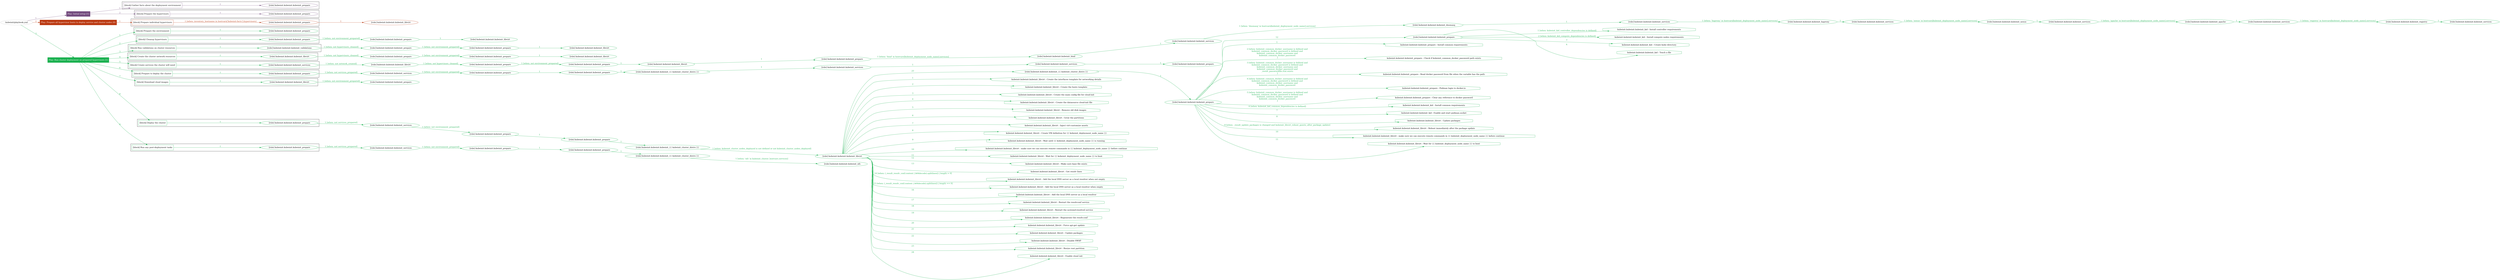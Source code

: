 digraph {
	graph [concentrate=true ordering=in rankdir=LR ratio=fill]
	edge [esep=5 sep=10]
	"kubeinit/playbook.yml" [id=root_node style=dotted]
	play_a5c95cfc [label="Play: Initial setup (1)" color="#754d7f" fontcolor="#ffffff" id=play_a5c95cfc shape=box style=filled tooltip=localhost]
	"kubeinit/playbook.yml" -> play_a5c95cfc [label="1 " color="#754d7f" fontcolor="#754d7f" id=edge_d22e72e9 labeltooltip="1 " tooltip="1 "]
	subgraph "kubeinit.kubeinit.kubeinit_prepare" {
		role_58d41476 [label="[role] kubeinit.kubeinit.kubeinit_prepare" color="#754d7f" id=role_58d41476 tooltip="kubeinit.kubeinit.kubeinit_prepare"]
	}
	subgraph "kubeinit.kubeinit.kubeinit_prepare" {
		role_bdb81b06 [label="[role] kubeinit.kubeinit.kubeinit_prepare" color="#754d7f" id=role_bdb81b06 tooltip="kubeinit.kubeinit.kubeinit_prepare"]
	}
	subgraph "Play: Initial setup (1)" {
		play_a5c95cfc -> block_0ee19c6e [label=1 color="#754d7f" fontcolor="#754d7f" id=edge_ea486fe3 labeltooltip=1 tooltip=1]
		subgraph cluster_block_0ee19c6e {
			block_0ee19c6e [label="[block] Gather facts about the deployment environment" color="#754d7f" id=block_0ee19c6e labeltooltip="Gather facts about the deployment environment" shape=box tooltip="Gather facts about the deployment environment"]
			block_0ee19c6e -> role_58d41476 [label="1 " color="#754d7f" fontcolor="#754d7f" id=edge_81ced1c7 labeltooltip="1 " tooltip="1 "]
		}
		play_a5c95cfc -> block_bf1df890 [label=2 color="#754d7f" fontcolor="#754d7f" id=edge_306aa770 labeltooltip=2 tooltip=2]
		subgraph cluster_block_bf1df890 {
			block_bf1df890 [label="[block] Prepare the hypervisors" color="#754d7f" id=block_bf1df890 labeltooltip="Prepare the hypervisors" shape=box tooltip="Prepare the hypervisors"]
			block_bf1df890 -> role_bdb81b06 [label="1 " color="#754d7f" fontcolor="#754d7f" id=edge_67b23770 labeltooltip="1 " tooltip="1 "]
		}
	}
	play_b870a85a [label="Play: Prepare all hypervisor hosts to deploy service and cluster nodes (0)" color="#bb3911" fontcolor="#ffffff" id=play_b870a85a shape=box style=filled tooltip="Play: Prepare all hypervisor hosts to deploy service and cluster nodes (0)"]
	"kubeinit/playbook.yml" -> play_b870a85a [label="2 " color="#bb3911" fontcolor="#bb3911" id=edge_7dd6ee81 labeltooltip="2 " tooltip="2 "]
	subgraph "kubeinit.kubeinit.kubeinit_libvirt" {
		role_c9e928d5 [label="[role] kubeinit.kubeinit.kubeinit_libvirt" color="#bb3911" id=role_c9e928d5 tooltip="kubeinit.kubeinit.kubeinit_libvirt"]
	}
	subgraph "kubeinit.kubeinit.kubeinit_prepare" {
		role_ff26284b [label="[role] kubeinit.kubeinit.kubeinit_prepare" color="#bb3911" id=role_ff26284b tooltip="kubeinit.kubeinit.kubeinit_prepare"]
		role_ff26284b -> role_c9e928d5 [label="1 " color="#bb3911" fontcolor="#bb3911" id=edge_2bfc284b labeltooltip="1 " tooltip="1 "]
	}
	subgraph "Play: Prepare all hypervisor hosts to deploy service and cluster nodes (0)" {
		play_b870a85a -> block_279242e4 [label=1 color="#bb3911" fontcolor="#bb3911" id=edge_f3685e66 labeltooltip=1 tooltip=1]
		subgraph cluster_block_279242e4 {
			block_279242e4 [label="[block] Prepare individual hypervisors" color="#bb3911" id=block_279242e4 labeltooltip="Prepare individual hypervisors" shape=box tooltip="Prepare individual hypervisors"]
			block_279242e4 -> role_ff26284b [label="1 [when: inventory_hostname in hostvars['kubeinit-facts'].hypervisors]" color="#bb3911" fontcolor="#bb3911" id=edge_e3fa1a5f labeltooltip="1 [when: inventory_hostname in hostvars['kubeinit-facts'].hypervisors]" tooltip="1 [when: inventory_hostname in hostvars['kubeinit-facts'].hypervisors]"]
		}
	}
	play_fde236a6 [label="Play: Run cluster deployment on prepared hypervisors (1)" color="#1bb150" fontcolor="#ffffff" id=play_fde236a6 shape=box style=filled tooltip=localhost]
	"kubeinit/playbook.yml" -> play_fde236a6 [label="3 " color="#1bb150" fontcolor="#1bb150" id=edge_41567b6d labeltooltip="3 " tooltip="3 "]
	subgraph "kubeinit.kubeinit.kubeinit_prepare" {
		role_b870e202 [label="[role] kubeinit.kubeinit.kubeinit_prepare" color="#1bb150" id=role_b870e202 tooltip="kubeinit.kubeinit.kubeinit_prepare"]
	}
	subgraph "kubeinit.kubeinit.kubeinit_libvirt" {
		role_4f5f9b68 [label="[role] kubeinit.kubeinit.kubeinit_libvirt" color="#1bb150" id=role_4f5f9b68 tooltip="kubeinit.kubeinit.kubeinit_libvirt"]
	}
	subgraph "kubeinit.kubeinit.kubeinit_prepare" {
		role_80e065cf [label="[role] kubeinit.kubeinit.kubeinit_prepare" color="#1bb150" id=role_80e065cf tooltip="kubeinit.kubeinit.kubeinit_prepare"]
		role_80e065cf -> role_4f5f9b68 [label="1 " color="#1bb150" fontcolor="#1bb150" id=edge_5c1850cb labeltooltip="1 " tooltip="1 "]
	}
	subgraph "kubeinit.kubeinit.kubeinit_prepare" {
		role_c232aafa [label="[role] kubeinit.kubeinit.kubeinit_prepare" color="#1bb150" id=role_c232aafa tooltip="kubeinit.kubeinit.kubeinit_prepare"]
		role_c232aafa -> role_80e065cf [label="1 [when: not environment_prepared]" color="#1bb150" fontcolor="#1bb150" id=edge_475176df labeltooltip="1 [when: not environment_prepared]" tooltip="1 [when: not environment_prepared]"]
	}
	subgraph "kubeinit.kubeinit.kubeinit_libvirt" {
		role_7d3b4b5f [label="[role] kubeinit.kubeinit.kubeinit_libvirt" color="#1bb150" id=role_7d3b4b5f tooltip="kubeinit.kubeinit.kubeinit_libvirt"]
	}
	subgraph "kubeinit.kubeinit.kubeinit_prepare" {
		role_0acfd3a4 [label="[role] kubeinit.kubeinit.kubeinit_prepare" color="#1bb150" id=role_0acfd3a4 tooltip="kubeinit.kubeinit.kubeinit_prepare"]
		role_0acfd3a4 -> role_7d3b4b5f [label="1 " color="#1bb150" fontcolor="#1bb150" id=edge_cb379c7b labeltooltip="1 " tooltip="1 "]
	}
	subgraph "kubeinit.kubeinit.kubeinit_prepare" {
		role_3f279282 [label="[role] kubeinit.kubeinit.kubeinit_prepare" color="#1bb150" id=role_3f279282 tooltip="kubeinit.kubeinit.kubeinit_prepare"]
		role_3f279282 -> role_0acfd3a4 [label="1 [when: not environment_prepared]" color="#1bb150" fontcolor="#1bb150" id=edge_7fa4cec2 labeltooltip="1 [when: not environment_prepared]" tooltip="1 [when: not environment_prepared]"]
	}
	subgraph "kubeinit.kubeinit.kubeinit_validations" {
		role_dc425bb4 [label="[role] kubeinit.kubeinit.kubeinit_validations" color="#1bb150" id=role_dc425bb4 tooltip="kubeinit.kubeinit.kubeinit_validations"]
		role_dc425bb4 -> role_3f279282 [label="1 [when: not hypervisors_cleaned]" color="#1bb150" fontcolor="#1bb150" id=edge_61b0c6f4 labeltooltip="1 [when: not hypervisors_cleaned]" tooltip="1 [when: not hypervisors_cleaned]"]
	}
	subgraph "kubeinit.kubeinit.kubeinit_libvirt" {
		role_4d57fe81 [label="[role] kubeinit.kubeinit.kubeinit_libvirt" color="#1bb150" id=role_4d57fe81 tooltip="kubeinit.kubeinit.kubeinit_libvirt"]
	}
	subgraph "kubeinit.kubeinit.kubeinit_prepare" {
		role_f757c364 [label="[role] kubeinit.kubeinit.kubeinit_prepare" color="#1bb150" id=role_f757c364 tooltip="kubeinit.kubeinit.kubeinit_prepare"]
		role_f757c364 -> role_4d57fe81 [label="1 " color="#1bb150" fontcolor="#1bb150" id=edge_28bf078a labeltooltip="1 " tooltip="1 "]
	}
	subgraph "kubeinit.kubeinit.kubeinit_prepare" {
		role_50be7300 [label="[role] kubeinit.kubeinit.kubeinit_prepare" color="#1bb150" id=role_50be7300 tooltip="kubeinit.kubeinit.kubeinit_prepare"]
		role_50be7300 -> role_f757c364 [label="1 [when: not environment_prepared]" color="#1bb150" fontcolor="#1bb150" id=edge_e2eabfd8 labeltooltip="1 [when: not environment_prepared]" tooltip="1 [when: not environment_prepared]"]
	}
	subgraph "kubeinit.kubeinit.kubeinit_libvirt" {
		role_db8314ce [label="[role] kubeinit.kubeinit.kubeinit_libvirt" color="#1bb150" id=role_db8314ce tooltip="kubeinit.kubeinit.kubeinit_libvirt"]
		role_db8314ce -> role_50be7300 [label="1 [when: not hypervisors_cleaned]" color="#1bb150" fontcolor="#1bb150" id=edge_2360431e labeltooltip="1 [when: not hypervisors_cleaned]" tooltip="1 [when: not hypervisors_cleaned]"]
	}
	subgraph "kubeinit.kubeinit.kubeinit_services" {
		role_ca83c21e [label="[role] kubeinit.kubeinit.kubeinit_services" color="#1bb150" id=role_ca83c21e tooltip="kubeinit.kubeinit.kubeinit_services"]
	}
	subgraph "kubeinit.kubeinit.kubeinit_registry" {
		role_ad9300f0 [label="[role] kubeinit.kubeinit.kubeinit_registry" color="#1bb150" id=role_ad9300f0 tooltip="kubeinit.kubeinit.kubeinit_registry"]
		role_ad9300f0 -> role_ca83c21e [label="1 " color="#1bb150" fontcolor="#1bb150" id=edge_e3fb7707 labeltooltip="1 " tooltip="1 "]
	}
	subgraph "kubeinit.kubeinit.kubeinit_services" {
		role_82714c58 [label="[role] kubeinit.kubeinit.kubeinit_services" color="#1bb150" id=role_82714c58 tooltip="kubeinit.kubeinit.kubeinit_services"]
		role_82714c58 -> role_ad9300f0 [label="1 [when: 'registry' in hostvars[kubeinit_deployment_node_name].services]" color="#1bb150" fontcolor="#1bb150" id=edge_aa4dd2d1 labeltooltip="1 [when: 'registry' in hostvars[kubeinit_deployment_node_name].services]" tooltip="1 [when: 'registry' in hostvars[kubeinit_deployment_node_name].services]"]
	}
	subgraph "kubeinit.kubeinit.kubeinit_apache" {
		role_390982c3 [label="[role] kubeinit.kubeinit.kubeinit_apache" color="#1bb150" id=role_390982c3 tooltip="kubeinit.kubeinit.kubeinit_apache"]
		role_390982c3 -> role_82714c58 [label="1 " color="#1bb150" fontcolor="#1bb150" id=edge_e311060a labeltooltip="1 " tooltip="1 "]
	}
	subgraph "kubeinit.kubeinit.kubeinit_services" {
		role_82c37ef3 [label="[role] kubeinit.kubeinit.kubeinit_services" color="#1bb150" id=role_82c37ef3 tooltip="kubeinit.kubeinit.kubeinit_services"]
		role_82c37ef3 -> role_390982c3 [label="1 [when: 'apache' in hostvars[kubeinit_deployment_node_name].services]" color="#1bb150" fontcolor="#1bb150" id=edge_83a59acf labeltooltip="1 [when: 'apache' in hostvars[kubeinit_deployment_node_name].services]" tooltip="1 [when: 'apache' in hostvars[kubeinit_deployment_node_name].services]"]
	}
	subgraph "kubeinit.kubeinit.kubeinit_nexus" {
		role_95792ece [label="[role] kubeinit.kubeinit.kubeinit_nexus" color="#1bb150" id=role_95792ece tooltip="kubeinit.kubeinit.kubeinit_nexus"]
		role_95792ece -> role_82c37ef3 [label="1 " color="#1bb150" fontcolor="#1bb150" id=edge_fdb92787 labeltooltip="1 " tooltip="1 "]
	}
	subgraph "kubeinit.kubeinit.kubeinit_services" {
		role_17439100 [label="[role] kubeinit.kubeinit.kubeinit_services" color="#1bb150" id=role_17439100 tooltip="kubeinit.kubeinit.kubeinit_services"]
		role_17439100 -> role_95792ece [label="1 [when: 'nexus' in hostvars[kubeinit_deployment_node_name].services]" color="#1bb150" fontcolor="#1bb150" id=edge_1f774039 labeltooltip="1 [when: 'nexus' in hostvars[kubeinit_deployment_node_name].services]" tooltip="1 [when: 'nexus' in hostvars[kubeinit_deployment_node_name].services]"]
	}
	subgraph "kubeinit.kubeinit.kubeinit_haproxy" {
		role_e9d93d39 [label="[role] kubeinit.kubeinit.kubeinit_haproxy" color="#1bb150" id=role_e9d93d39 tooltip="kubeinit.kubeinit.kubeinit_haproxy"]
		role_e9d93d39 -> role_17439100 [label="1 " color="#1bb150" fontcolor="#1bb150" id=edge_329ea3e4 labeltooltip="1 " tooltip="1 "]
	}
	subgraph "kubeinit.kubeinit.kubeinit_services" {
		role_7c533bff [label="[role] kubeinit.kubeinit.kubeinit_services" color="#1bb150" id=role_7c533bff tooltip="kubeinit.kubeinit.kubeinit_services"]
		role_7c533bff -> role_e9d93d39 [label="1 [when: 'haproxy' in hostvars[kubeinit_deployment_node_name].services]" color="#1bb150" fontcolor="#1bb150" id=edge_d7425679 labeltooltip="1 [when: 'haproxy' in hostvars[kubeinit_deployment_node_name].services]" tooltip="1 [when: 'haproxy' in hostvars[kubeinit_deployment_node_name].services]"]
	}
	subgraph "kubeinit.kubeinit.kubeinit_dnsmasq" {
		role_c3aba560 [label="[role] kubeinit.kubeinit.kubeinit_dnsmasq" color="#1bb150" id=role_c3aba560 tooltip="kubeinit.kubeinit.kubeinit_dnsmasq"]
		role_c3aba560 -> role_7c533bff [label="1 " color="#1bb150" fontcolor="#1bb150" id=edge_ffaebaac labeltooltip="1 " tooltip="1 "]
	}
	subgraph "kubeinit.kubeinit.kubeinit_services" {
		role_9637c608 [label="[role] kubeinit.kubeinit.kubeinit_services" color="#1bb150" id=role_9637c608 tooltip="kubeinit.kubeinit.kubeinit_services"]
		role_9637c608 -> role_c3aba560 [label="1 [when: 'dnsmasq' in hostvars[kubeinit_deployment_node_name].services]" color="#1bb150" fontcolor="#1bb150" id=edge_527163c3 labeltooltip="1 [when: 'dnsmasq' in hostvars[kubeinit_deployment_node_name].services]" tooltip="1 [when: 'dnsmasq' in hostvars[kubeinit_deployment_node_name].services]"]
	}
	subgraph "kubeinit.kubeinit.kubeinit_bind" {
		role_76bb17da [label="[role] kubeinit.kubeinit.kubeinit_bind" color="#1bb150" id=role_76bb17da tooltip="kubeinit.kubeinit.kubeinit_bind"]
		role_76bb17da -> role_9637c608 [label="1 " color="#1bb150" fontcolor="#1bb150" id=edge_d9408425 labeltooltip="1 " tooltip="1 "]
	}
	subgraph "kubeinit.kubeinit.kubeinit_prepare" {
		role_40451190 [label="[role] kubeinit.kubeinit.kubeinit_prepare" color="#1bb150" id=role_40451190 tooltip="kubeinit.kubeinit.kubeinit_prepare"]
		role_40451190 -> role_76bb17da [label="1 [when: 'bind' in hostvars[kubeinit_deployment_node_name].services]" color="#1bb150" fontcolor="#1bb150" id=edge_9c0f274d labeltooltip="1 [when: 'bind' in hostvars[kubeinit_deployment_node_name].services]" tooltip="1 [when: 'bind' in hostvars[kubeinit_deployment_node_name].services]"]
	}
	subgraph "kubeinit.kubeinit.kubeinit_libvirt" {
		role_8f995aaa [label="[role] kubeinit.kubeinit.kubeinit_libvirt" color="#1bb150" id=role_8f995aaa tooltip="kubeinit.kubeinit.kubeinit_libvirt"]
		role_8f995aaa -> role_40451190 [label="1 " color="#1bb150" fontcolor="#1bb150" id=edge_0b713492 labeltooltip="1 " tooltip="1 "]
	}
	subgraph "kubeinit.kubeinit.kubeinit_prepare" {
		role_8e6660a7 [label="[role] kubeinit.kubeinit.kubeinit_prepare" color="#1bb150" id=role_8e6660a7 tooltip="kubeinit.kubeinit.kubeinit_prepare"]
		role_8e6660a7 -> role_8f995aaa [label="1 " color="#1bb150" fontcolor="#1bb150" id=edge_cb93cb5c labeltooltip="1 " tooltip="1 "]
	}
	subgraph "kubeinit.kubeinit.kubeinit_prepare" {
		role_49acc12a [label="[role] kubeinit.kubeinit.kubeinit_prepare" color="#1bb150" id=role_49acc12a tooltip="kubeinit.kubeinit.kubeinit_prepare"]
		role_49acc12a -> role_8e6660a7 [label="1 [when: not environment_prepared]" color="#1bb150" fontcolor="#1bb150" id=edge_202591c5 labeltooltip="1 [when: not environment_prepared]" tooltip="1 [when: not environment_prepared]"]
	}
	subgraph "kubeinit.kubeinit.kubeinit_libvirt" {
		role_e95d0188 [label="[role] kubeinit.kubeinit.kubeinit_libvirt" color="#1bb150" id=role_e95d0188 tooltip="kubeinit.kubeinit.kubeinit_libvirt"]
		role_e95d0188 -> role_49acc12a [label="1 [when: not hypervisors_cleaned]" color="#1bb150" fontcolor="#1bb150" id=edge_267a058b labeltooltip="1 [when: not hypervisors_cleaned]" tooltip="1 [when: not hypervisors_cleaned]"]
	}
	subgraph "kubeinit.kubeinit.kubeinit_services" {
		role_6e051c92 [label="[role] kubeinit.kubeinit.kubeinit_services" color="#1bb150" id=role_6e051c92 tooltip="kubeinit.kubeinit.kubeinit_services"]
		role_6e051c92 -> role_e95d0188 [label="1 [when: not network_created]" color="#1bb150" fontcolor="#1bb150" id=edge_872a3ab8 labeltooltip="1 [when: not network_created]" tooltip="1 [when: not network_created]"]
	}
	subgraph "kubeinit.kubeinit.kubeinit_prepare" {
		role_fb81cd41 [label="[role] kubeinit.kubeinit.kubeinit_prepare" color="#1bb150" id=role_fb81cd41 tooltip="kubeinit.kubeinit.kubeinit_prepare"]
	}
	subgraph "kubeinit.kubeinit.kubeinit_services" {
		role_07a0a639 [label="[role] kubeinit.kubeinit.kubeinit_services" color="#1bb150" id=role_07a0a639 tooltip="kubeinit.kubeinit.kubeinit_services"]
		role_07a0a639 -> role_fb81cd41 [label="1 " color="#1bb150" fontcolor="#1bb150" id=edge_57085d6f labeltooltip="1 " tooltip="1 "]
	}
	subgraph "kubeinit.kubeinit.kubeinit_services" {
		role_39e9ba43 [label="[role] kubeinit.kubeinit.kubeinit_services" color="#1bb150" id=role_39e9ba43 tooltip="kubeinit.kubeinit.kubeinit_services"]
		role_39e9ba43 -> role_07a0a639 [label="1 " color="#1bb150" fontcolor="#1bb150" id=edge_8bbf6162 labeltooltip="1 " tooltip="1 "]
	}
	subgraph "kubeinit.kubeinit.kubeinit_{{ kubeinit_cluster_distro }}" {
		role_1ff3537b [label="[role] kubeinit.kubeinit.kubeinit_{{ kubeinit_cluster_distro }}" color="#1bb150" id=role_1ff3537b tooltip="kubeinit.kubeinit.kubeinit_{{ kubeinit_cluster_distro }}"]
		role_1ff3537b -> role_39e9ba43 [label="1 " color="#1bb150" fontcolor="#1bb150" id=edge_9b9f4e4b labeltooltip="1 " tooltip="1 "]
	}
	subgraph "kubeinit.kubeinit.kubeinit_prepare" {
		role_93c2b8d6 [label="[role] kubeinit.kubeinit.kubeinit_prepare" color="#1bb150" id=role_93c2b8d6 tooltip="kubeinit.kubeinit.kubeinit_prepare"]
		role_93c2b8d6 -> role_1ff3537b [label="1 " color="#1bb150" fontcolor="#1bb150" id=edge_f5d0280e labeltooltip="1 " tooltip="1 "]
	}
	subgraph "kubeinit.kubeinit.kubeinit_prepare" {
		role_e3f0131a [label="[role] kubeinit.kubeinit.kubeinit_prepare" color="#1bb150" id=role_e3f0131a tooltip="kubeinit.kubeinit.kubeinit_prepare"]
		role_e3f0131a -> role_93c2b8d6 [label="1 " color="#1bb150" fontcolor="#1bb150" id=edge_ce81a5c2 labeltooltip="1 " tooltip="1 "]
	}
	subgraph "kubeinit.kubeinit.kubeinit_services" {
		role_ff58f0ee [label="[role] kubeinit.kubeinit.kubeinit_services" color="#1bb150" id=role_ff58f0ee tooltip="kubeinit.kubeinit.kubeinit_services"]
		role_ff58f0ee -> role_e3f0131a [label="1 [when: not environment_prepared]" color="#1bb150" fontcolor="#1bb150" id=edge_b0c274bb labeltooltip="1 [when: not environment_prepared]" tooltip="1 [when: not environment_prepared]"]
	}
	subgraph "kubeinit.kubeinit.kubeinit_prepare" {
		role_39bcada0 [label="[role] kubeinit.kubeinit.kubeinit_prepare" color="#1bb150" id=role_39bcada0 tooltip="kubeinit.kubeinit.kubeinit_prepare"]
		role_39bcada0 -> role_ff58f0ee [label="1 [when: not services_prepared]" color="#1bb150" fontcolor="#1bb150" id=edge_46e22355 labeltooltip="1 [when: not services_prepared]" tooltip="1 [when: not services_prepared]"]
	}
	subgraph "kubeinit.kubeinit.kubeinit_prepare" {
		role_6054ef91 [label="[role] kubeinit.kubeinit.kubeinit_prepare" color="#1bb150" id=role_6054ef91 tooltip="kubeinit.kubeinit.kubeinit_prepare"]
	}
	subgraph "kubeinit.kubeinit.kubeinit_libvirt" {
		role_76c69bef [label="[role] kubeinit.kubeinit.kubeinit_libvirt" color="#1bb150" id=role_76c69bef tooltip="kubeinit.kubeinit.kubeinit_libvirt"]
		role_76c69bef -> role_6054ef91 [label="1 [when: not environment_prepared]" color="#1bb150" fontcolor="#1bb150" id=edge_120ad5d8 labeltooltip="1 [when: not environment_prepared]" tooltip="1 [when: not environment_prepared]"]
	}
	subgraph "kubeinit.kubeinit.kubeinit_prepare" {
		role_517a1ad5 [label="[role] kubeinit.kubeinit.kubeinit_prepare" color="#1bb150" id=role_517a1ad5 tooltip="kubeinit.kubeinit.kubeinit_prepare"]
		task_066b512b [label="kubeinit.kubeinit.kubeinit_kid : Install controller requirements" color="#1bb150" id=task_066b512b shape=octagon tooltip="kubeinit.kubeinit.kubeinit_kid : Install controller requirements"]
		role_517a1ad5 -> task_066b512b [label="1 [when: kubeinit_kid_controller_dependencies is defined]" color="#1bb150" fontcolor="#1bb150" id=edge_2aac6812 labeltooltip="1 [when: kubeinit_kid_controller_dependencies is defined]" tooltip="1 [when: kubeinit_kid_controller_dependencies is defined]"]
		task_fc17d3d5 [label="kubeinit.kubeinit.kubeinit_kid : Install compute nodes requirements" color="#1bb150" id=task_fc17d3d5 shape=octagon tooltip="kubeinit.kubeinit.kubeinit_kid : Install compute nodes requirements"]
		role_517a1ad5 -> task_fc17d3d5 [label="2 [when: kubeinit_kid_compute_dependencies is defined]" color="#1bb150" fontcolor="#1bb150" id=edge_8fce24c9 labeltooltip="2 [when: kubeinit_kid_compute_dependencies is defined]" tooltip="2 [when: kubeinit_kid_compute_dependencies is defined]"]
		task_51a0d4d1 [label="kubeinit.kubeinit.kubeinit_kid : Create kube directory" color="#1bb150" id=task_51a0d4d1 shape=octagon tooltip="kubeinit.kubeinit.kubeinit_kid : Create kube directory"]
		role_517a1ad5 -> task_51a0d4d1 [label="3 " color="#1bb150" fontcolor="#1bb150" id=edge_bbeb83b4 labeltooltip="3 " tooltip="3 "]
		task_a1697aa7 [label="kubeinit.kubeinit.kubeinit_kid : Touch a file" color="#1bb150" id=task_a1697aa7 shape=octagon tooltip="kubeinit.kubeinit.kubeinit_kid : Touch a file"]
		role_517a1ad5 -> task_a1697aa7 [label="4 " color="#1bb150" fontcolor="#1bb150" id=edge_5050dedd labeltooltip="4 " tooltip="4 "]
	}
	subgraph "kubeinit.kubeinit.kubeinit_prepare" {
		role_6b95676f [label="[role] kubeinit.kubeinit.kubeinit_prepare" color="#1bb150" id=role_6b95676f tooltip="kubeinit.kubeinit.kubeinit_prepare"]
		task_743c6eb4 [label="kubeinit.kubeinit.kubeinit_prepare : Install common requirements" color="#1bb150" id=task_743c6eb4 shape=octagon tooltip="kubeinit.kubeinit.kubeinit_prepare : Install common requirements"]
		role_6b95676f -> task_743c6eb4 [label="1 " color="#1bb150" fontcolor="#1bb150" id=edge_449f0444 labeltooltip="1 " tooltip="1 "]
		task_2fe937e5 [label="kubeinit.kubeinit.kubeinit_prepare : Check if kubeinit_common_docker_password path exists" color="#1bb150" id=task_2fe937e5 shape=octagon tooltip="kubeinit.kubeinit.kubeinit_prepare : Check if kubeinit_common_docker_password path exists"]
		role_6b95676f -> task_2fe937e5 [label="2 [when: kubeinit_common_docker_username is defined and
kubeinit_common_docker_password is defined and
kubeinit_common_docker_username and
kubeinit_common_docker_password
]" color="#1bb150" fontcolor="#1bb150" id=edge_d3866a82 labeltooltip="2 [when: kubeinit_common_docker_username is defined and
kubeinit_common_docker_password is defined and
kubeinit_common_docker_username and
kubeinit_common_docker_password
]" tooltip="2 [when: kubeinit_common_docker_username is defined and
kubeinit_common_docker_password is defined and
kubeinit_common_docker_username and
kubeinit_common_docker_password
]"]
		task_e830e264 [label="kubeinit.kubeinit.kubeinit_prepare : Read docker password from file when the variable has the path" color="#1bb150" id=task_e830e264 shape=octagon tooltip="kubeinit.kubeinit.kubeinit_prepare : Read docker password from file when the variable has the path"]
		role_6b95676f -> task_e830e264 [label="3 [when: kubeinit_common_docker_username is defined and
kubeinit_common_docker_password is defined and
kubeinit_common_docker_username and
kubeinit_common_docker_password and
_result_passwordfile.stat.exists
]" color="#1bb150" fontcolor="#1bb150" id=edge_08c4e5d0 labeltooltip="3 [when: kubeinit_common_docker_username is defined and
kubeinit_common_docker_password is defined and
kubeinit_common_docker_username and
kubeinit_common_docker_password and
_result_passwordfile.stat.exists
]" tooltip="3 [when: kubeinit_common_docker_username is defined and
kubeinit_common_docker_password is defined and
kubeinit_common_docker_username and
kubeinit_common_docker_password and
_result_passwordfile.stat.exists
]"]
		task_36650cf2 [label="kubeinit.kubeinit.kubeinit_prepare : Podman login to docker.io" color="#1bb150" id=task_36650cf2 shape=octagon tooltip="kubeinit.kubeinit.kubeinit_prepare : Podman login to docker.io"]
		role_6b95676f -> task_36650cf2 [label="4 [when: kubeinit_common_docker_username is defined and
kubeinit_common_docker_password is defined and
kubeinit_common_docker_username and
kubeinit_common_docker_password
]" color="#1bb150" fontcolor="#1bb150" id=edge_2a89f8d4 labeltooltip="4 [when: kubeinit_common_docker_username is defined and
kubeinit_common_docker_password is defined and
kubeinit_common_docker_username and
kubeinit_common_docker_password
]" tooltip="4 [when: kubeinit_common_docker_username is defined and
kubeinit_common_docker_password is defined and
kubeinit_common_docker_username and
kubeinit_common_docker_password
]"]
		task_4ab305d0 [label="kubeinit.kubeinit.kubeinit_prepare : Clear any reference to docker password" color="#1bb150" id=task_4ab305d0 shape=octagon tooltip="kubeinit.kubeinit.kubeinit_prepare : Clear any reference to docker password"]
		role_6b95676f -> task_4ab305d0 [label="5 [when: kubeinit_common_docker_username is defined and
kubeinit_common_docker_password is defined and
kubeinit_common_docker_username and
kubeinit_common_docker_password
]" color="#1bb150" fontcolor="#1bb150" id=edge_cb2b1885 labeltooltip="5 [when: kubeinit_common_docker_username is defined and
kubeinit_common_docker_password is defined and
kubeinit_common_docker_username and
kubeinit_common_docker_password
]" tooltip="5 [when: kubeinit_common_docker_username is defined and
kubeinit_common_docker_password is defined and
kubeinit_common_docker_username and
kubeinit_common_docker_password
]"]
		task_2397f81d [label="kubeinit.kubeinit.kubeinit_kid : Install common requirements" color="#1bb150" id=task_2397f81d shape=octagon tooltip="kubeinit.kubeinit.kubeinit_kid : Install common requirements"]
		role_6b95676f -> task_2397f81d [label="6 [when: kubeinit_kid_common_dependencies is defined]" color="#1bb150" fontcolor="#1bb150" id=edge_dcbd2fa4 labeltooltip="6 [when: kubeinit_kid_common_dependencies is defined]" tooltip="6 [when: kubeinit_kid_common_dependencies is defined]"]
		task_96e870d7 [label="kubeinit.kubeinit.kubeinit_kid : Enable and start podman.socket" color="#1bb150" id=task_96e870d7 shape=octagon tooltip="kubeinit.kubeinit.kubeinit_kid : Enable and start podman.socket"]
		role_6b95676f -> task_96e870d7 [label="7 " color="#1bb150" fontcolor="#1bb150" id=edge_55b22bc3 labeltooltip="7 " tooltip="7 "]
		task_5f09a47c [label="kubeinit.kubeinit.kubeinit_libvirt : Update packages" color="#1bb150" id=task_5f09a47c shape=octagon tooltip="kubeinit.kubeinit.kubeinit_libvirt : Update packages"]
		role_6b95676f -> task_5f09a47c [label="8 " color="#1bb150" fontcolor="#1bb150" id=edge_0d53ea45 labeltooltip="8 " tooltip="8 "]
		task_01f1b50d [label="kubeinit.kubeinit.kubeinit_libvirt : Reboot immediately after the package update" color="#1bb150" id=task_01f1b50d shape=octagon tooltip="kubeinit.kubeinit.kubeinit_libvirt : Reboot immediately after the package update"]
		role_6b95676f -> task_01f1b50d [label="9 [when: _result_update_packages is changed and kubeinit_libvirt_reboot_guests_after_package_update]" color="#1bb150" fontcolor="#1bb150" id=edge_32fbd587 labeltooltip="9 [when: _result_update_packages is changed and kubeinit_libvirt_reboot_guests_after_package_update]" tooltip="9 [when: _result_update_packages is changed and kubeinit_libvirt_reboot_guests_after_package_update]"]
		task_e4b7c026 [label="kubeinit.kubeinit.kubeinit_libvirt : make sure we can execute remote commands in {{ kubeinit_deployment_node_name }} before continue" color="#1bb150" id=task_e4b7c026 shape=octagon tooltip="kubeinit.kubeinit.kubeinit_libvirt : make sure we can execute remote commands in {{ kubeinit_deployment_node_name }} before continue"]
		role_6b95676f -> task_e4b7c026 [label="10 " color="#1bb150" fontcolor="#1bb150" id=edge_7410b1ec labeltooltip="10 " tooltip="10 "]
		task_9f409a06 [label="kubeinit.kubeinit.kubeinit_libvirt : Wait for {{ kubeinit_deployment_node_name }} to boot" color="#1bb150" id=task_9f409a06 shape=octagon tooltip="kubeinit.kubeinit.kubeinit_libvirt : Wait for {{ kubeinit_deployment_node_name }} to boot"]
		role_6b95676f -> task_9f409a06 [label="11 " color="#1bb150" fontcolor="#1bb150" id=edge_d879b7da labeltooltip="11 " tooltip="11 "]
		role_6b95676f -> role_517a1ad5 [label="12 " color="#1bb150" fontcolor="#1bb150" id=edge_add961c2 labeltooltip="12 " tooltip="12 "]
	}
	subgraph "kubeinit.kubeinit.kubeinit_{{ kubeinit_cluster_distro }}" {
		role_1764b6da [label="[role] kubeinit.kubeinit.kubeinit_{{ kubeinit_cluster_distro }}" color="#1bb150" id=role_1764b6da tooltip="kubeinit.kubeinit.kubeinit_{{ kubeinit_cluster_distro }}"]
		role_1764b6da -> role_6b95676f [label="1 " color="#1bb150" fontcolor="#1bb150" id=edge_05527d85 labeltooltip="1 " tooltip="1 "]
	}
	subgraph "kubeinit.kubeinit.kubeinit_libvirt" {
		role_1665a0af [label="[role] kubeinit.kubeinit.kubeinit_libvirt" color="#1bb150" id=role_1665a0af tooltip="kubeinit.kubeinit.kubeinit_libvirt"]
		task_de87a91d [label="kubeinit.kubeinit.kubeinit_libvirt : Create the interfaces template for networking details" color="#1bb150" id=task_de87a91d shape=octagon tooltip="kubeinit.kubeinit.kubeinit_libvirt : Create the interfaces template for networking details"]
		role_1665a0af -> task_de87a91d [label="1 " color="#1bb150" fontcolor="#1bb150" id=edge_9c684e1c labeltooltip="1 " tooltip="1 "]
		task_33088a07 [label="kubeinit.kubeinit.kubeinit_libvirt : Create the hosts template" color="#1bb150" id=task_33088a07 shape=octagon tooltip="kubeinit.kubeinit.kubeinit_libvirt : Create the hosts template"]
		role_1665a0af -> task_33088a07 [label="2 " color="#1bb150" fontcolor="#1bb150" id=edge_4f863897 labeltooltip="2 " tooltip="2 "]
		task_8d59607c [label="kubeinit.kubeinit.kubeinit_libvirt : Create the main config file for cloud-init" color="#1bb150" id=task_8d59607c shape=octagon tooltip="kubeinit.kubeinit.kubeinit_libvirt : Create the main config file for cloud-init"]
		role_1665a0af -> task_8d59607c [label="3 " color="#1bb150" fontcolor="#1bb150" id=edge_5d3a3c34 labeltooltip="3 " tooltip="3 "]
		task_804beaa8 [label="kubeinit.kubeinit.kubeinit_libvirt : Create the datasource cloud-init file" color="#1bb150" id=task_804beaa8 shape=octagon tooltip="kubeinit.kubeinit.kubeinit_libvirt : Create the datasource cloud-init file"]
		role_1665a0af -> task_804beaa8 [label="4 " color="#1bb150" fontcolor="#1bb150" id=edge_bd271d44 labeltooltip="4 " tooltip="4 "]
		task_d5fbaf3d [label="kubeinit.kubeinit.kubeinit_libvirt : Remove old disk images" color="#1bb150" id=task_d5fbaf3d shape=octagon tooltip="kubeinit.kubeinit.kubeinit_libvirt : Remove old disk images"]
		role_1665a0af -> task_d5fbaf3d [label="5 " color="#1bb150" fontcolor="#1bb150" id=edge_052eeb39 labeltooltip="5 " tooltip="5 "]
		task_c326ec9e [label="kubeinit.kubeinit.kubeinit_libvirt : Grow the partitions" color="#1bb150" id=task_c326ec9e shape=octagon tooltip="kubeinit.kubeinit.kubeinit_libvirt : Grow the partitions"]
		role_1665a0af -> task_c326ec9e [label="6 " color="#1bb150" fontcolor="#1bb150" id=edge_edbfc819 labeltooltip="6 " tooltip="6 "]
		task_fddeeaa2 [label="kubeinit.kubeinit.kubeinit_libvirt : Inject virt-customize assets" color="#1bb150" id=task_fddeeaa2 shape=octagon tooltip="kubeinit.kubeinit.kubeinit_libvirt : Inject virt-customize assets"]
		role_1665a0af -> task_fddeeaa2 [label="7 " color="#1bb150" fontcolor="#1bb150" id=edge_8e06aa5f labeltooltip="7 " tooltip="7 "]
		task_9308bcc6 [label="kubeinit.kubeinit.kubeinit_libvirt : Create VM definition for {{ kubeinit_deployment_node_name }}" color="#1bb150" id=task_9308bcc6 shape=octagon tooltip="kubeinit.kubeinit.kubeinit_libvirt : Create VM definition for {{ kubeinit_deployment_node_name }}"]
		role_1665a0af -> task_9308bcc6 [label="8 " color="#1bb150" fontcolor="#1bb150" id=edge_b0624f89 labeltooltip="8 " tooltip="8 "]
		task_6fe5348d [label="kubeinit.kubeinit.kubeinit_libvirt : Wait until {{ kubeinit_deployment_node_name }} is running" color="#1bb150" id=task_6fe5348d shape=octagon tooltip="kubeinit.kubeinit.kubeinit_libvirt : Wait until {{ kubeinit_deployment_node_name }} is running"]
		role_1665a0af -> task_6fe5348d [label="9 " color="#1bb150" fontcolor="#1bb150" id=edge_eb503a70 labeltooltip="9 " tooltip="9 "]
		task_8a1e6d71 [label="kubeinit.kubeinit.kubeinit_libvirt : make sure we can execute remote commands in {{ kubeinit_deployment_node_name }} before continue" color="#1bb150" id=task_8a1e6d71 shape=octagon tooltip="kubeinit.kubeinit.kubeinit_libvirt : make sure we can execute remote commands in {{ kubeinit_deployment_node_name }} before continue"]
		role_1665a0af -> task_8a1e6d71 [label="10 " color="#1bb150" fontcolor="#1bb150" id=edge_ee95d30f labeltooltip="10 " tooltip="10 "]
		task_4cadb5f7 [label="kubeinit.kubeinit.kubeinit_libvirt : Wait for {{ kubeinit_deployment_node_name }} to boot" color="#1bb150" id=task_4cadb5f7 shape=octagon tooltip="kubeinit.kubeinit.kubeinit_libvirt : Wait for {{ kubeinit_deployment_node_name }} to boot"]
		role_1665a0af -> task_4cadb5f7 [label="11 " color="#1bb150" fontcolor="#1bb150" id=edge_ecafd9b8 labeltooltip="11 " tooltip="11 "]
		task_50e15eeb [label="kubeinit.kubeinit.kubeinit_libvirt : Make sure base file exists" color="#1bb150" id=task_50e15eeb shape=octagon tooltip="kubeinit.kubeinit.kubeinit_libvirt : Make sure base file exists"]
		role_1665a0af -> task_50e15eeb [label="12 " color="#1bb150" fontcolor="#1bb150" id=edge_06be808f labeltooltip="12 " tooltip="12 "]
		task_ae3fecd1 [label="kubeinit.kubeinit.kubeinit_libvirt : Get resolv lines" color="#1bb150" id=task_ae3fecd1 shape=octagon tooltip="kubeinit.kubeinit.kubeinit_libvirt : Get resolv lines"]
		role_1665a0af -> task_ae3fecd1 [label="13 " color="#1bb150" fontcolor="#1bb150" id=edge_311e3093 labeltooltip="13 " tooltip="13 "]
		task_8c836643 [label="kubeinit.kubeinit.kubeinit_libvirt : Add the local DNS server as a local resolver when not empty" color="#1bb150" id=task_8c836643 shape=octagon tooltip="kubeinit.kubeinit.kubeinit_libvirt : Add the local DNS server as a local resolver when not empty"]
		role_1665a0af -> task_8c836643 [label="14 [when: (_result_resolv_conf.content | b64decode).splitlines() | length > 0]" color="#1bb150" fontcolor="#1bb150" id=edge_bd4c143e labeltooltip="14 [when: (_result_resolv_conf.content | b64decode).splitlines() | length > 0]" tooltip="14 [when: (_result_resolv_conf.content | b64decode).splitlines() | length > 0]"]
		task_872d6cc5 [label="kubeinit.kubeinit.kubeinit_libvirt : Add the local DNS server as a local resolver when empty" color="#1bb150" id=task_872d6cc5 shape=octagon tooltip="kubeinit.kubeinit.kubeinit_libvirt : Add the local DNS server as a local resolver when empty"]
		role_1665a0af -> task_872d6cc5 [label="15 [when: (_result_resolv_conf.content | b64decode).splitlines() | length == 0]" color="#1bb150" fontcolor="#1bb150" id=edge_6d5c64a1 labeltooltip="15 [when: (_result_resolv_conf.content | b64decode).splitlines() | length == 0]" tooltip="15 [when: (_result_resolv_conf.content | b64decode).splitlines() | length == 0]"]
		task_9eba8188 [label="kubeinit.kubeinit.kubeinit_libvirt : Add the local DNS server as a local resolver" color="#1bb150" id=task_9eba8188 shape=octagon tooltip="kubeinit.kubeinit.kubeinit_libvirt : Add the local DNS server as a local resolver"]
		role_1665a0af -> task_9eba8188 [label="16 " color="#1bb150" fontcolor="#1bb150" id=edge_e8d9d6c6 labeltooltip="16 " tooltip="16 "]
		task_d4b43307 [label="kubeinit.kubeinit.kubeinit_libvirt : Restart the resolvconf service" color="#1bb150" id=task_d4b43307 shape=octagon tooltip="kubeinit.kubeinit.kubeinit_libvirt : Restart the resolvconf service"]
		role_1665a0af -> task_d4b43307 [label="17 " color="#1bb150" fontcolor="#1bb150" id=edge_037ff687 labeltooltip="17 " tooltip="17 "]
		task_401c066e [label="kubeinit.kubeinit.kubeinit_libvirt : Restart the systemd-resolved service" color="#1bb150" id=task_401c066e shape=octagon tooltip="kubeinit.kubeinit.kubeinit_libvirt : Restart the systemd-resolved service"]
		role_1665a0af -> task_401c066e [label="18 " color="#1bb150" fontcolor="#1bb150" id=edge_7ac29a95 labeltooltip="18 " tooltip="18 "]
		task_10a72f97 [label="kubeinit.kubeinit.kubeinit_libvirt : Regenerate the resolv.conf" color="#1bb150" id=task_10a72f97 shape=octagon tooltip="kubeinit.kubeinit.kubeinit_libvirt : Regenerate the resolv.conf"]
		role_1665a0af -> task_10a72f97 [label="19 " color="#1bb150" fontcolor="#1bb150" id=edge_de2b14f7 labeltooltip="19 " tooltip="19 "]
		task_89729c76 [label="kubeinit.kubeinit.kubeinit_libvirt : Force apt-get update" color="#1bb150" id=task_89729c76 shape=octagon tooltip="kubeinit.kubeinit.kubeinit_libvirt : Force apt-get update"]
		role_1665a0af -> task_89729c76 [label="20 " color="#1bb150" fontcolor="#1bb150" id=edge_8fd9db92 labeltooltip="20 " tooltip="20 "]
		task_91fdd89e [label="kubeinit.kubeinit.kubeinit_libvirt : Update packages" color="#1bb150" id=task_91fdd89e shape=octagon tooltip="kubeinit.kubeinit.kubeinit_libvirt : Update packages"]
		role_1665a0af -> task_91fdd89e [label="21 " color="#1bb150" fontcolor="#1bb150" id=edge_a829af1d labeltooltip="21 " tooltip="21 "]
		task_b4d2fafc [label="kubeinit.kubeinit.kubeinit_libvirt : Disable SWAP" color="#1bb150" id=task_b4d2fafc shape=octagon tooltip="kubeinit.kubeinit.kubeinit_libvirt : Disable SWAP"]
		role_1665a0af -> task_b4d2fafc [label="22 " color="#1bb150" fontcolor="#1bb150" id=edge_a74e7991 labeltooltip="22 " tooltip="22 "]
		task_fad9f63d [label="kubeinit.kubeinit.kubeinit_libvirt : Resize root partition" color="#1bb150" id=task_fad9f63d shape=octagon tooltip="kubeinit.kubeinit.kubeinit_libvirt : Resize root partition"]
		role_1665a0af -> task_fad9f63d [label="23 " color="#1bb150" fontcolor="#1bb150" id=edge_4aad56d8 labeltooltip="23 " tooltip="23 "]
		task_c65bfbb9 [label="kubeinit.kubeinit.kubeinit_libvirt : Enable cloud init" color="#1bb150" id=task_c65bfbb9 shape=octagon tooltip="kubeinit.kubeinit.kubeinit_libvirt : Enable cloud init"]
		role_1665a0af -> task_c65bfbb9 [label="24 " color="#1bb150" fontcolor="#1bb150" id=edge_6e031bd2 labeltooltip="24 " tooltip="24 "]
		role_1665a0af -> role_1764b6da [label="25 " color="#1bb150" fontcolor="#1bb150" id=edge_db51a366 labeltooltip="25 " tooltip="25 "]
	}
	subgraph "kubeinit.kubeinit.kubeinit_{{ kubeinit_cluster_distro }}" {
		role_90a3f45f [label="[role] kubeinit.kubeinit.kubeinit_{{ kubeinit_cluster_distro }}" color="#1bb150" id=role_90a3f45f tooltip="kubeinit.kubeinit.kubeinit_{{ kubeinit_cluster_distro }}"]
		role_90a3f45f -> role_1665a0af [label="1 [when: kubeinit_cluster_nodes_deployed is not defined or not kubeinit_cluster_nodes_deployed]" color="#1bb150" fontcolor="#1bb150" id=edge_a57b3a13 labeltooltip="1 [when: kubeinit_cluster_nodes_deployed is not defined or not kubeinit_cluster_nodes_deployed]" tooltip="1 [when: kubeinit_cluster_nodes_deployed is not defined or not kubeinit_cluster_nodes_deployed]"]
	}
	subgraph "kubeinit.kubeinit.kubeinit_prepare" {
		role_995aec63 [label="[role] kubeinit.kubeinit.kubeinit_prepare" color="#1bb150" id=role_995aec63 tooltip="kubeinit.kubeinit.kubeinit_prepare"]
		role_995aec63 -> role_90a3f45f [label="1 " color="#1bb150" fontcolor="#1bb150" id=edge_b5554b0d labeltooltip="1 " tooltip="1 "]
	}
	subgraph "kubeinit.kubeinit.kubeinit_prepare" {
		role_b58ceaa7 [label="[role] kubeinit.kubeinit.kubeinit_prepare" color="#1bb150" id=role_b58ceaa7 tooltip="kubeinit.kubeinit.kubeinit_prepare"]
		role_b58ceaa7 -> role_995aec63 [label="1 " color="#1bb150" fontcolor="#1bb150" id=edge_edee9366 labeltooltip="1 " tooltip="1 "]
	}
	subgraph "kubeinit.kubeinit.kubeinit_services" {
		role_f594a2de [label="[role] kubeinit.kubeinit.kubeinit_services" color="#1bb150" id=role_f594a2de tooltip="kubeinit.kubeinit.kubeinit_services"]
		role_f594a2de -> role_b58ceaa7 [label="1 [when: not environment_prepared]" color="#1bb150" fontcolor="#1bb150" id=edge_a4b3143a labeltooltip="1 [when: not environment_prepared]" tooltip="1 [when: not environment_prepared]"]
	}
	subgraph "kubeinit.kubeinit.kubeinit_prepare" {
		role_9fa8eafe [label="[role] kubeinit.kubeinit.kubeinit_prepare" color="#1bb150" id=role_9fa8eafe tooltip="kubeinit.kubeinit.kubeinit_prepare"]
		role_9fa8eafe -> role_f594a2de [label="1 [when: not services_prepared]" color="#1bb150" fontcolor="#1bb150" id=edge_9802f777 labeltooltip="1 [when: not services_prepared]" tooltip="1 [when: not services_prepared]"]
	}
	subgraph "kubeinit.kubeinit.kubeinit_nfs" {
		role_c7e22ce5 [label="[role] kubeinit.kubeinit.kubeinit_nfs" color="#1bb150" id=role_c7e22ce5 tooltip="kubeinit.kubeinit.kubeinit_nfs"]
	}
	subgraph "kubeinit.kubeinit.kubeinit_{{ kubeinit_cluster_distro }}" {
		role_a0366c7c [label="[role] kubeinit.kubeinit.kubeinit_{{ kubeinit_cluster_distro }}" color="#1bb150" id=role_a0366c7c tooltip="kubeinit.kubeinit.kubeinit_{{ kubeinit_cluster_distro }}"]
		role_a0366c7c -> role_c7e22ce5 [label="1 [when: 'nfs' in kubeinit_cluster_hostvars.services]" color="#1bb150" fontcolor="#1bb150" id=edge_260ea16f labeltooltip="1 [when: 'nfs' in kubeinit_cluster_hostvars.services]" tooltip="1 [when: 'nfs' in kubeinit_cluster_hostvars.services]"]
	}
	subgraph "kubeinit.kubeinit.kubeinit_prepare" {
		role_0301529c [label="[role] kubeinit.kubeinit.kubeinit_prepare" color="#1bb150" id=role_0301529c tooltip="kubeinit.kubeinit.kubeinit_prepare"]
		role_0301529c -> role_a0366c7c [label="1 " color="#1bb150" fontcolor="#1bb150" id=edge_03a742ec labeltooltip="1 " tooltip="1 "]
	}
	subgraph "kubeinit.kubeinit.kubeinit_prepare" {
		role_fd51d9e4 [label="[role] kubeinit.kubeinit.kubeinit_prepare" color="#1bb150" id=role_fd51d9e4 tooltip="kubeinit.kubeinit.kubeinit_prepare"]
		role_fd51d9e4 -> role_0301529c [label="1 " color="#1bb150" fontcolor="#1bb150" id=edge_514a907f labeltooltip="1 " tooltip="1 "]
	}
	subgraph "kubeinit.kubeinit.kubeinit_services" {
		role_1e78388b [label="[role] kubeinit.kubeinit.kubeinit_services" color="#1bb150" id=role_1e78388b tooltip="kubeinit.kubeinit.kubeinit_services"]
		role_1e78388b -> role_fd51d9e4 [label="1 [when: not environment_prepared]" color="#1bb150" fontcolor="#1bb150" id=edge_6074c0a3 labeltooltip="1 [when: not environment_prepared]" tooltip="1 [when: not environment_prepared]"]
	}
	subgraph "kubeinit.kubeinit.kubeinit_prepare" {
		role_02023c94 [label="[role] kubeinit.kubeinit.kubeinit_prepare" color="#1bb150" id=role_02023c94 tooltip="kubeinit.kubeinit.kubeinit_prepare"]
		role_02023c94 -> role_1e78388b [label="1 [when: not services_prepared]" color="#1bb150" fontcolor="#1bb150" id=edge_b8abc90c labeltooltip="1 [when: not services_prepared]" tooltip="1 [when: not services_prepared]"]
	}
	subgraph "Play: Run cluster deployment on prepared hypervisors (1)" {
		play_fde236a6 -> block_5a96ec3a [label=1 color="#1bb150" fontcolor="#1bb150" id=edge_53095184 labeltooltip=1 tooltip=1]
		subgraph cluster_block_5a96ec3a {
			block_5a96ec3a [label="[block] Prepare the environment" color="#1bb150" id=block_5a96ec3a labeltooltip="Prepare the environment" shape=box tooltip="Prepare the environment"]
			block_5a96ec3a -> role_b870e202 [label="1 " color="#1bb150" fontcolor="#1bb150" id=edge_86291f81 labeltooltip="1 " tooltip="1 "]
		}
		play_fde236a6 -> block_bffca6d8 [label=2 color="#1bb150" fontcolor="#1bb150" id=edge_241692b9 labeltooltip=2 tooltip=2]
		subgraph cluster_block_bffca6d8 {
			block_bffca6d8 [label="[block] Cleanup hypervisors" color="#1bb150" id=block_bffca6d8 labeltooltip="Cleanup hypervisors" shape=box tooltip="Cleanup hypervisors"]
			block_bffca6d8 -> role_c232aafa [label="1 " color="#1bb150" fontcolor="#1bb150" id=edge_e0fd37d1 labeltooltip="1 " tooltip="1 "]
		}
		play_fde236a6 -> block_a02d7e6e [label=3 color="#1bb150" fontcolor="#1bb150" id=edge_654ec076 labeltooltip=3 tooltip=3]
		subgraph cluster_block_a02d7e6e {
			block_a02d7e6e [label="[block] Run validations on cluster resources" color="#1bb150" id=block_a02d7e6e labeltooltip="Run validations on cluster resources" shape=box tooltip="Run validations on cluster resources"]
			block_a02d7e6e -> role_dc425bb4 [label="1 " color="#1bb150" fontcolor="#1bb150" id=edge_6bc616a2 labeltooltip="1 " tooltip="1 "]
		}
		play_fde236a6 -> block_bab9c5dc [label=4 color="#1bb150" fontcolor="#1bb150" id=edge_3c251b33 labeltooltip=4 tooltip=4]
		subgraph cluster_block_bab9c5dc {
			block_bab9c5dc [label="[block] Create the cluster network resources" color="#1bb150" id=block_bab9c5dc labeltooltip="Create the cluster network resources" shape=box tooltip="Create the cluster network resources"]
			block_bab9c5dc -> role_db8314ce [label="1 " color="#1bb150" fontcolor="#1bb150" id=edge_addcb315 labeltooltip="1 " tooltip="1 "]
		}
		play_fde236a6 -> block_3e172feb [label=5 color="#1bb150" fontcolor="#1bb150" id=edge_0f877acc labeltooltip=5 tooltip=5]
		subgraph cluster_block_3e172feb {
			block_3e172feb [label="[block] Create services the cluster will need" color="#1bb150" id=block_3e172feb labeltooltip="Create services the cluster will need" shape=box tooltip="Create services the cluster will need"]
			block_3e172feb -> role_6e051c92 [label="1 " color="#1bb150" fontcolor="#1bb150" id=edge_28db80c6 labeltooltip="1 " tooltip="1 "]
		}
		play_fde236a6 -> block_83ef4fd9 [label=6 color="#1bb150" fontcolor="#1bb150" id=edge_c8f21153 labeltooltip=6 tooltip=6]
		subgraph cluster_block_83ef4fd9 {
			block_83ef4fd9 [label="[block] Prepare to deploy the cluster" color="#1bb150" id=block_83ef4fd9 labeltooltip="Prepare to deploy the cluster" shape=box tooltip="Prepare to deploy the cluster"]
			block_83ef4fd9 -> role_39bcada0 [label="1 " color="#1bb150" fontcolor="#1bb150" id=edge_4c0d939f labeltooltip="1 " tooltip="1 "]
		}
		play_fde236a6 -> block_a834016b [label=7 color="#1bb150" fontcolor="#1bb150" id=edge_91ca4fa7 labeltooltip=7 tooltip=7]
		subgraph cluster_block_a834016b {
			block_a834016b [label="[block] Download cloud images" color="#1bb150" id=block_a834016b labeltooltip="Download cloud images" shape=box tooltip="Download cloud images"]
			block_a834016b -> role_76c69bef [label="1 " color="#1bb150" fontcolor="#1bb150" id=edge_2fd1a31c labeltooltip="1 " tooltip="1 "]
		}
		play_fde236a6 -> block_4f2d3b87 [label=8 color="#1bb150" fontcolor="#1bb150" id=edge_2f069e24 labeltooltip=8 tooltip=8]
		subgraph cluster_block_4f2d3b87 {
			block_4f2d3b87 [label="[block] Deploy the cluster" color="#1bb150" id=block_4f2d3b87 labeltooltip="Deploy the cluster" shape=box tooltip="Deploy the cluster"]
			block_4f2d3b87 -> role_9fa8eafe [label="1 " color="#1bb150" fontcolor="#1bb150" id=edge_0a916f74 labeltooltip="1 " tooltip="1 "]
		}
		play_fde236a6 -> block_d948e828 [label=9 color="#1bb150" fontcolor="#1bb150" id=edge_a1e5648b labeltooltip=9 tooltip=9]
		subgraph cluster_block_d948e828 {
			block_d948e828 [label="[block] Run any post-deployment tasks" color="#1bb150" id=block_d948e828 labeltooltip="Run any post-deployment tasks" shape=box tooltip="Run any post-deployment tasks"]
			block_d948e828 -> role_02023c94 [label="1 " color="#1bb150" fontcolor="#1bb150" id=edge_0f010cbd labeltooltip="1 " tooltip="1 "]
		}
	}
}
